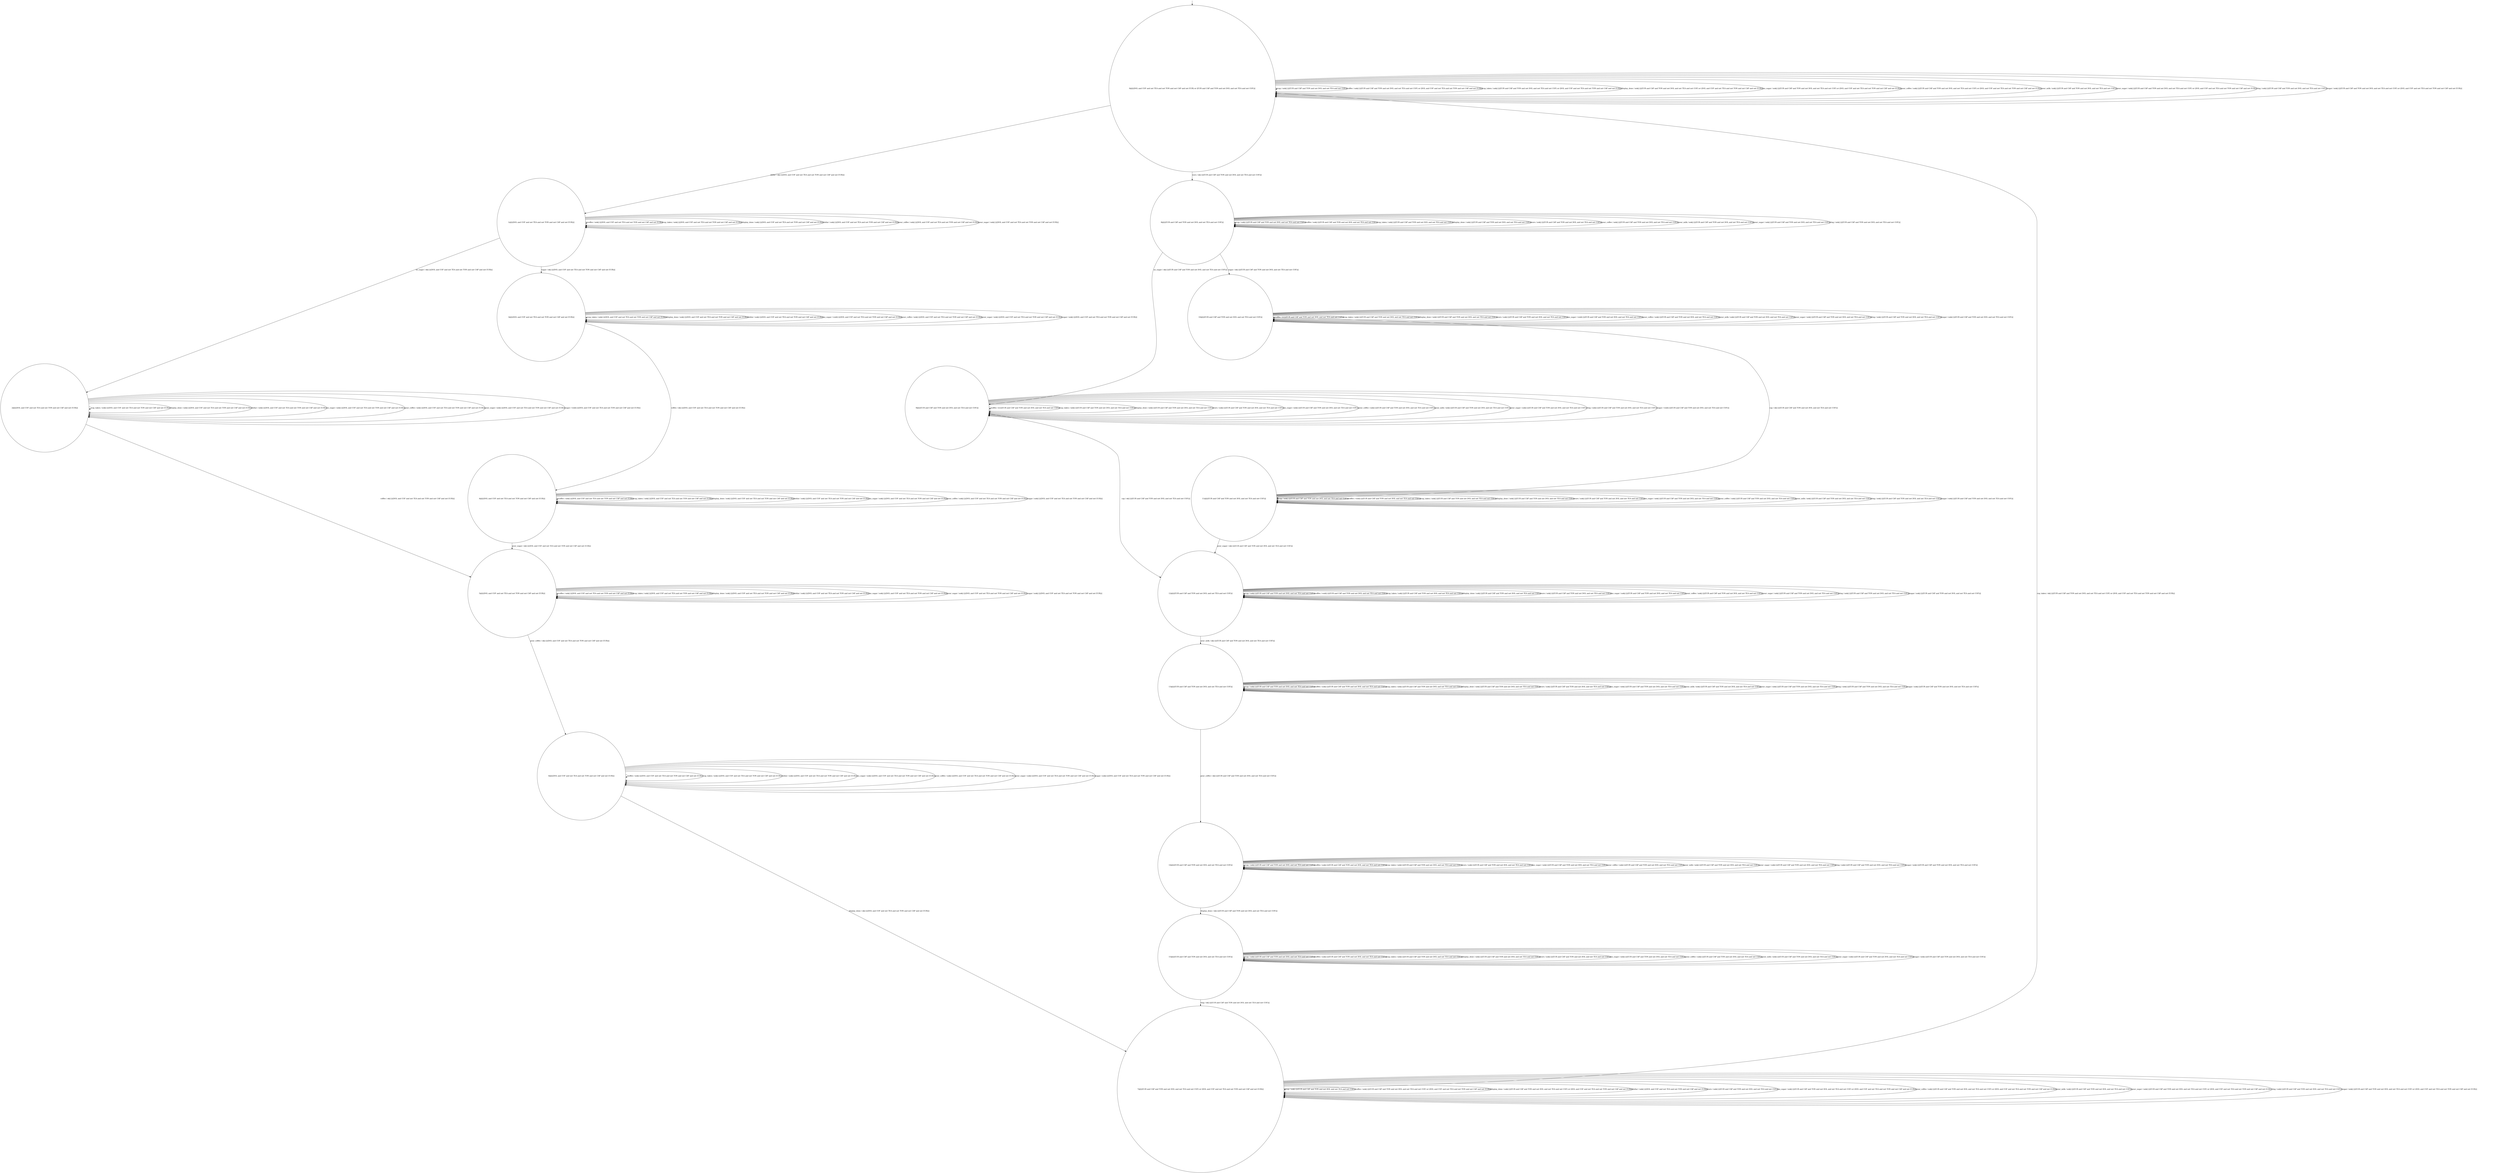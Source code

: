 digraph g {
	edge [lblstyle="above, sloped"];
	s0 [shape="circle" label="0@[((DOL and COF and not TEA and not TON and not CAP and not EUR) or (EUR and CAP and TON and not DOL and not TEA and not COF))]"];
	s1 [shape="circle" label="1@[((DOL and COF and not TEA and not TON and not CAP and not EUR))]"];
	s2 [shape="circle" label="2@[((DOL and COF and not TEA and not TON and not CAP and not EUR))]"];
	s3 [shape="circle" label="3@[((DOL and COF and not TEA and not TON and not CAP and not EUR))]"];
	s4 [shape="circle" label="4@[((DOL and COF and not TEA and not TON and not CAP and not EUR))]"];
	s5 [shape="circle" label="5@[((DOL and COF and not TEA and not TON and not CAP and not EUR))]"];
	s6 [shape="circle" label="6@[((DOL and COF and not TEA and not TON and not CAP and not EUR))]"];
	s7 [shape="circle" label="7@[((EUR and CAP and TON and not DOL and not TEA and not COF) or (DOL and COF and not TEA and not TON and not CAP and not EUR))]"];
	s8 [shape="circle" label="8@[((EUR and CAP and TON and not DOL and not TEA and not COF))]"];
	s9 [shape="circle" label="9@[((EUR and CAP and TON and not DOL and not TEA and not COF))]"];
	s10 [shape="circle" label="10@[((EUR and CAP and TON and not DOL and not TEA and not COF))]"];
	s11 [shape="circle" label="11@[((EUR and CAP and TON and not DOL and not TEA and not COF))]"];
	s12 [shape="circle" label="12@[((EUR and CAP and TON and not DOL and not TEA and not COF))]"];
	s13 [shape="circle" label="13@[((EUR and CAP and TON and not DOL and not TEA and not COF))]"];
	s14 [shape="circle" label="14@[((EUR and CAP and TON and not DOL and not TEA and not COF))]"];
	s15 [shape="circle" label="15@[((EUR and CAP and TON and not DOL and not TEA and not COF))]"];
	s0 -> s0 [label="cap / nok() [((EUR and CAP and TON and not DOL and not TEA and not COF))]"];
	s0 -> s0 [label="coffee / nok() [((EUR and CAP and TON and not DOL and not TEA and not COF) or (DOL and COF and not TEA and not TON and not CAP and not EUR))]"];
	s0 -> s0 [label="cup_taken / nok() [((EUR and CAP and TON and not DOL and not TEA and not COF) or (DOL and COF and not TEA and not TON and not CAP and not EUR))]"];
	s0 -> s0 [label="display_done / nok() [((EUR and CAP and TON and not DOL and not TEA and not COF) or (DOL and COF and not TEA and not TON and not CAP and not EUR))]"];
	s0 -> s1 [label="dollar / ok() [((DOL and COF and not TEA and not TON and not CAP and not EUR))]"];
	s0 -> s8 [label="euro / ok() [((EUR and CAP and TON and not DOL and not TEA and not COF))]"];
	s0 -> s0 [label="no_sugar / nok() [((EUR and CAP and TON and not DOL and not TEA and not COF) or (DOL and COF and not TEA and not TON and not CAP and not EUR))]"];
	s0 -> s0 [label="pour_coffee / nok() [((EUR and CAP and TON and not DOL and not TEA and not COF) or (DOL and COF and not TEA and not TON and not CAP and not EUR))]"];
	s0 -> s0 [label="pour_milk / nok() [((EUR and CAP and TON and not DOL and not TEA and not COF))]"];
	s0 -> s0 [label="pour_sugar / nok() [((EUR and CAP and TON and not DOL and not TEA and not COF) or (DOL and COF and not TEA and not TON and not CAP and not EUR))]"];
	s0 -> s0 [label="ring / nok() [((EUR and CAP and TON and not DOL and not TEA and not COF))]"];
	s0 -> s0 [label="sugar / nok() [((EUR and CAP and TON and not DOL and not TEA and not COF) or (DOL and COF and not TEA and not TON and not CAP and not EUR))]"];
	s1 -> s1 [label="coffee / nok() [((DOL and COF and not TEA and not TON and not CAP and not EUR))]"];
	s1 -> s1 [label="cup_taken / nok() [((DOL and COF and not TEA and not TON and not CAP and not EUR))]"];
	s1 -> s1 [label="display_done / nok() [((DOL and COF and not TEA and not TON and not CAP and not EUR))]"];
	s1 -> s1 [label="dollar / nok() [((DOL and COF and not TEA and not TON and not CAP and not EUR))]"];
	s1 -> s2 [label="no_sugar / ok() [((DOL and COF and not TEA and not TON and not CAP and not EUR))]"];
	s1 -> s1 [label="pour_coffee / nok() [((DOL and COF and not TEA and not TON and not CAP and not EUR))]"];
	s1 -> s1 [label="pour_sugar / nok() [((DOL and COF and not TEA and not TON and not CAP and not EUR))]"];
	s1 -> s3 [label="sugar / ok() [((DOL and COF and not TEA and not TON and not CAP and not EUR))]"];
	s2 -> s5 [label="coffee / ok() [((DOL and COF and not TEA and not TON and not CAP and not EUR))]"];
	s2 -> s2 [label="cup_taken / nok() [((DOL and COF and not TEA and not TON and not CAP and not EUR))]"];
	s2 -> s2 [label="display_done / nok() [((DOL and COF and not TEA and not TON and not CAP and not EUR))]"];
	s2 -> s2 [label="dollar / nok() [((DOL and COF and not TEA and not TON and not CAP and not EUR))]"];
	s2 -> s2 [label="no_sugar / nok() [((DOL and COF and not TEA and not TON and not CAP and not EUR))]"];
	s2 -> s2 [label="pour_coffee / nok() [((DOL and COF and not TEA and not TON and not CAP and not EUR))]"];
	s2 -> s2 [label="pour_sugar / nok() [((DOL and COF and not TEA and not TON and not CAP and not EUR))]"];
	s2 -> s2 [label="sugar / void() [((DOL and COF and not TEA and not TON and not CAP and not EUR))]"];
	s3 -> s4 [label="coffee / ok() [((DOL and COF and not TEA and not TON and not CAP and not EUR))]"];
	s3 -> s3 [label="cup_taken / nok() [((DOL and COF and not TEA and not TON and not CAP and not EUR))]"];
	s3 -> s3 [label="display_done / nok() [((DOL and COF and not TEA and not TON and not CAP and not EUR))]"];
	s3 -> s3 [label="dollar / nok() [((DOL and COF and not TEA and not TON and not CAP and not EUR))]"];
	s3 -> s3 [label="no_sugar / void() [((DOL and COF and not TEA and not TON and not CAP and not EUR))]"];
	s3 -> s3 [label="pour_coffee / nok() [((DOL and COF and not TEA and not TON and not CAP and not EUR))]"];
	s3 -> s3 [label="pour_sugar / nok() [((DOL and COF and not TEA and not TON and not CAP and not EUR))]"];
	s3 -> s3 [label="sugar / nok() [((DOL and COF and not TEA and not TON and not CAP and not EUR))]"];
	s4 -> s4 [label="coffee / nok() [((DOL and COF and not TEA and not TON and not CAP and not EUR))]"];
	s4 -> s4 [label="cup_taken / nok() [((DOL and COF and not TEA and not TON and not CAP and not EUR))]"];
	s4 -> s4 [label="display_done / nok() [((DOL and COF and not TEA and not TON and not CAP and not EUR))]"];
	s4 -> s4 [label="dollar / nok() [((DOL and COF and not TEA and not TON and not CAP and not EUR))]"];
	s4 -> s4 [label="no_sugar / nok() [((DOL and COF and not TEA and not TON and not CAP and not EUR))]"];
	s4 -> s4 [label="pour_coffee / nok() [((DOL and COF and not TEA and not TON and not CAP and not EUR))]"];
	s4 -> s5 [label="pour_sugar / ok() [((DOL and COF and not TEA and not TON and not CAP and not EUR))]"];
	s4 -> s4 [label="sugar / nok() [((DOL and COF and not TEA and not TON and not CAP and not EUR))]"];
	s5 -> s5 [label="coffee / nok() [((DOL and COF and not TEA and not TON and not CAP and not EUR))]"];
	s5 -> s5 [label="cup_taken / nok() [((DOL and COF and not TEA and not TON and not CAP and not EUR))]"];
	s5 -> s5 [label="display_done / nok() [((DOL and COF and not TEA and not TON and not CAP and not EUR))]"];
	s5 -> s5 [label="dollar / nok() [((DOL and COF and not TEA and not TON and not CAP and not EUR))]"];
	s5 -> s5 [label="no_sugar / nok() [((DOL and COF and not TEA and not TON and not CAP and not EUR))]"];
	s5 -> s6 [label="pour_coffee / ok() [((DOL and COF and not TEA and not TON and not CAP and not EUR))]"];
	s5 -> s5 [label="pour_sugar / nok() [((DOL and COF and not TEA and not TON and not CAP and not EUR))]"];
	s5 -> s5 [label="sugar / nok() [((DOL and COF and not TEA and not TON and not CAP and not EUR))]"];
	s6 -> s6 [label="coffee / nok() [((DOL and COF and not TEA and not TON and not CAP and not EUR))]"];
	s6 -> s6 [label="cup_taken / nok() [((DOL and COF and not TEA and not TON and not CAP and not EUR))]"];
	s6 -> s7 [label="display_done / ok() [((DOL and COF and not TEA and not TON and not CAP and not EUR))]"];
	s6 -> s6 [label="dollar / nok() [((DOL and COF and not TEA and not TON and not CAP and not EUR))]"];
	s6 -> s6 [label="no_sugar / nok() [((DOL and COF and not TEA and not TON and not CAP and not EUR))]"];
	s6 -> s6 [label="pour_coffee / nok() [((DOL and COF and not TEA and not TON and not CAP and not EUR))]"];
	s6 -> s6 [label="pour_sugar / nok() [((DOL and COF and not TEA and not TON and not CAP and not EUR))]"];
	s6 -> s6 [label="sugar / nok() [((DOL and COF and not TEA and not TON and not CAP and not EUR))]"];
	s7 -> s7 [label="cap / nok() [((EUR and CAP and TON and not DOL and not TEA and not COF))]"];
	s7 -> s7 [label="coffee / nok() [((EUR and CAP and TON and not DOL and not TEA and not COF) or (DOL and COF and not TEA and not TON and not CAP and not EUR))]"];
	s7 -> s0 [label="cup_taken / ok() [((EUR and CAP and TON and not DOL and not TEA and not COF) or (DOL and COF and not TEA and not TON and not CAP and not EUR))]"];
	s7 -> s7 [label="display_done / nok() [((EUR and CAP and TON and not DOL and not TEA and not COF) or (DOL and COF and not TEA and not TON and not CAP and not EUR))]"];
	s7 -> s7 [label="dollar / nok() [((DOL and COF and not TEA and not TON and not CAP and not EUR))]"];
	s7 -> s7 [label="euro / nok() [((EUR and CAP and TON and not DOL and not TEA and not COF))]"];
	s7 -> s7 [label="no_sugar / nok() [((EUR and CAP and TON and not DOL and not TEA and not COF) or (DOL and COF and not TEA and not TON and not CAP and not EUR))]"];
	s7 -> s7 [label="pour_coffee / nok() [((EUR and CAP and TON and not DOL and not TEA and not COF) or (DOL and COF and not TEA and not TON and not CAP and not EUR))]"];
	s7 -> s7 [label="pour_milk / nok() [((EUR and CAP and TON and not DOL and not TEA and not COF))]"];
	s7 -> s7 [label="pour_sugar / nok() [((EUR and CAP and TON and not DOL and not TEA and not COF) or (DOL and COF and not TEA and not TON and not CAP and not EUR))]"];
	s7 -> s7 [label="ring / nok() [((EUR and CAP and TON and not DOL and not TEA and not COF))]"];
	s7 -> s7 [label="sugar / nok() [((EUR and CAP and TON and not DOL and not TEA and not COF) or (DOL and COF and not TEA and not TON and not CAP and not EUR))]"];
	s8 -> s8 [label="cap / nok() [((EUR and CAP and TON and not DOL and not TEA and not COF))]"];
	s8 -> s8 [label="coffee / nok() [((EUR and CAP and TON and not DOL and not TEA and not COF))]"];
	s8 -> s8 [label="cup_taken / nok() [((EUR and CAP and TON and not DOL and not TEA and not COF))]"];
	s8 -> s8 [label="display_done / nok() [((EUR and CAP and TON and not DOL and not TEA and not COF))]"];
	s8 -> s8 [label="euro / nok() [((EUR and CAP and TON and not DOL and not TEA and not COF))]"];
	s8 -> s9 [label="no_sugar / ok() [((EUR and CAP and TON and not DOL and not TEA and not COF))]"];
	s8 -> s8 [label="pour_coffee / nok() [((EUR and CAP and TON and not DOL and not TEA and not COF))]"];
	s8 -> s8 [label="pour_milk / nok() [((EUR and CAP and TON and not DOL and not TEA and not COF))]"];
	s8 -> s8 [label="pour_sugar / nok() [((EUR and CAP and TON and not DOL and not TEA and not COF))]"];
	s8 -> s8 [label="ring / nok() [((EUR and CAP and TON and not DOL and not TEA and not COF))]"];
	s8 -> s10 [label="sugar / ok() [((EUR and CAP and TON and not DOL and not TEA and not COF))]"];
	s9 -> s12 [label="cap / ok() [((EUR and CAP and TON and not DOL and not TEA and not COF))]"];
	s9 -> s9 [label="coffee / Ω [((EUR and CAP and TON and not DOL and not TEA and not COF))]"];
	s9 -> s9 [label="cup_taken / nok() [((EUR and CAP and TON and not DOL and not TEA and not COF))]"];
	s9 -> s9 [label="display_done / nok() [((EUR and CAP and TON and not DOL and not TEA and not COF))]"];
	s9 -> s9 [label="euro / nok() [((EUR and CAP and TON and not DOL and not TEA and not COF))]"];
	s9 -> s9 [label="no_sugar / nok() [((EUR and CAP and TON and not DOL and not TEA and not COF))]"];
	s9 -> s9 [label="pour_coffee / nok() [((EUR and CAP and TON and not DOL and not TEA and not COF))]"];
	s9 -> s9 [label="pour_milk / nok() [((EUR and CAP and TON and not DOL and not TEA and not COF))]"];
	s9 -> s9 [label="pour_sugar / nok() [((EUR and CAP and TON and not DOL and not TEA and not COF))]"];
	s9 -> s9 [label="ring / nok() [((EUR and CAP and TON and not DOL and not TEA and not COF))]"];
	s9 -> s9 [label="sugar / void() [((EUR and CAP and TON and not DOL and not TEA and not COF))]"];
	s10 -> s11 [label="cap / ok() [((EUR and CAP and TON and not DOL and not TEA and not COF))]"];
	s10 -> s10 [label="coffee / Ω [((EUR and CAP and TON and not DOL and not TEA and not COF))]"];
	s10 -> s10 [label="cup_taken / nok() [((EUR and CAP and TON and not DOL and not TEA and not COF))]"];
	s10 -> s10 [label="display_done / nok() [((EUR and CAP and TON and not DOL and not TEA and not COF))]"];
	s10 -> s10 [label="euro / nok() [((EUR and CAP and TON and not DOL and not TEA and not COF))]"];
	s10 -> s10 [label="no_sugar / void() [((EUR and CAP and TON and not DOL and not TEA and not COF))]"];
	s10 -> s10 [label="pour_coffee / nok() [((EUR and CAP and TON and not DOL and not TEA and not COF))]"];
	s10 -> s10 [label="pour_milk / nok() [((EUR and CAP and TON and not DOL and not TEA and not COF))]"];
	s10 -> s10 [label="pour_sugar / nok() [((EUR and CAP and TON and not DOL and not TEA and not COF))]"];
	s10 -> s10 [label="ring / nok() [((EUR and CAP and TON and not DOL and not TEA and not COF))]"];
	s10 -> s10 [label="sugar / nok() [((EUR and CAP and TON and not DOL and not TEA and not COF))]"];
	s11 -> s11 [label="cap / nok() [((EUR and CAP and TON and not DOL and not TEA and not COF))]"];
	s11 -> s11 [label="coffee / void() [((EUR and CAP and TON and not DOL and not TEA and not COF))]"];
	s11 -> s11 [label="cup_taken / nok() [((EUR and CAP and TON and not DOL and not TEA and not COF))]"];
	s11 -> s11 [label="display_done / nok() [((EUR and CAP and TON and not DOL and not TEA and not COF))]"];
	s11 -> s11 [label="euro / nok() [((EUR and CAP and TON and not DOL and not TEA and not COF))]"];
	s11 -> s11 [label="no_sugar / nok() [((EUR and CAP and TON and not DOL and not TEA and not COF))]"];
	s11 -> s11 [label="pour_coffee / nok() [((EUR and CAP and TON and not DOL and not TEA and not COF))]"];
	s11 -> s11 [label="pour_milk / nok() [((EUR and CAP and TON and not DOL and not TEA and not COF))]"];
	s11 -> s12 [label="pour_sugar / ok() [((EUR and CAP and TON and not DOL and not TEA and not COF))]"];
	s11 -> s11 [label="ring / nok() [((EUR and CAP and TON and not DOL and not TEA and not COF))]"];
	s11 -> s11 [label="sugar / nok() [((EUR and CAP and TON and not DOL and not TEA and not COF))]"];
	s12 -> s12 [label="cap / nok() [((EUR and CAP and TON and not DOL and not TEA and not COF))]"];
	s12 -> s12 [label="coffee / void() [((EUR and CAP and TON and not DOL and not TEA and not COF))]"];
	s12 -> s12 [label="cup_taken / nok() [((EUR and CAP and TON and not DOL and not TEA and not COF))]"];
	s12 -> s12 [label="display_done / nok() [((EUR and CAP and TON and not DOL and not TEA and not COF))]"];
	s12 -> s12 [label="euro / nok() [((EUR and CAP and TON and not DOL and not TEA and not COF))]"];
	s12 -> s12 [label="no_sugar / nok() [((EUR and CAP and TON and not DOL and not TEA and not COF))]"];
	s12 -> s12 [label="pour_coffee / nok() [((EUR and CAP and TON and not DOL and not TEA and not COF))]"];
	s12 -> s13 [label="pour_milk / ok() [((EUR and CAP and TON and not DOL and not TEA and not COF))]"];
	s12 -> s12 [label="pour_sugar / nok() [((EUR and CAP and TON and not DOL and not TEA and not COF))]"];
	s12 -> s12 [label="ring / nok() [((EUR and CAP and TON and not DOL and not TEA and not COF))]"];
	s12 -> s12 [label="sugar / nok() [((EUR and CAP and TON and not DOL and not TEA and not COF))]"];
	s13 -> s13 [label="cap / nok() [((EUR and CAP and TON and not DOL and not TEA and not COF))]"];
	s13 -> s13 [label="coffee / nok() [((EUR and CAP and TON and not DOL and not TEA and not COF))]"];
	s13 -> s13 [label="cup_taken / nok() [((EUR and CAP and TON and not DOL and not TEA and not COF))]"];
	s13 -> s13 [label="display_done / nok() [((EUR and CAP and TON and not DOL and not TEA and not COF))]"];
	s13 -> s13 [label="euro / nok() [((EUR and CAP and TON and not DOL and not TEA and not COF))]"];
	s13 -> s13 [label="no_sugar / nok() [((EUR and CAP and TON and not DOL and not TEA and not COF))]"];
	s13 -> s14 [label="pour_coffee / ok() [((EUR and CAP and TON and not DOL and not TEA and not COF))]"];
	s13 -> s13 [label="pour_milk / nok() [((EUR and CAP and TON and not DOL and not TEA and not COF))]"];
	s13 -> s13 [label="pour_sugar / nok() [((EUR and CAP and TON and not DOL and not TEA and not COF))]"];
	s13 -> s13 [label="ring / nok() [((EUR and CAP and TON and not DOL and not TEA and not COF))]"];
	s13 -> s13 [label="sugar / nok() [((EUR and CAP and TON and not DOL and not TEA and not COF))]"];
	s14 -> s14 [label="cap / nok() [((EUR and CAP and TON and not DOL and not TEA and not COF))]"];
	s14 -> s14 [label="coffee / nok() [((EUR and CAP and TON and not DOL and not TEA and not COF))]"];
	s14 -> s14 [label="cup_taken / nok() [((EUR and CAP and TON and not DOL and not TEA and not COF))]"];
	s14 -> s15 [label="display_done / ok() [((EUR and CAP and TON and not DOL and not TEA and not COF))]"];
	s14 -> s14 [label="euro / nok() [((EUR and CAP and TON and not DOL and not TEA and not COF))]"];
	s14 -> s14 [label="no_sugar / nok() [((EUR and CAP and TON and not DOL and not TEA and not COF))]"];
	s14 -> s14 [label="pour_coffee / nok() [((EUR and CAP and TON and not DOL and not TEA and not COF))]"];
	s14 -> s14 [label="pour_milk / nok() [((EUR and CAP and TON and not DOL and not TEA and not COF))]"];
	s14 -> s14 [label="pour_sugar / nok() [((EUR and CAP and TON and not DOL and not TEA and not COF))]"];
	s14 -> s14 [label="ring / nok() [((EUR and CAP and TON and not DOL and not TEA and not COF))]"];
	s14 -> s14 [label="sugar / nok() [((EUR and CAP and TON and not DOL and not TEA and not COF))]"];
	s15 -> s15 [label="cap / nok() [((EUR and CAP and TON and not DOL and not TEA and not COF))]"];
	s15 -> s15 [label="coffee / nok() [((EUR and CAP and TON and not DOL and not TEA and not COF))]"];
	s15 -> s15 [label="cup_taken / nok() [((EUR and CAP and TON and not DOL and not TEA and not COF))]"];
	s15 -> s15 [label="display_done / nok() [((EUR and CAP and TON and not DOL and not TEA and not COF))]"];
	s15 -> s15 [label="euro / nok() [((EUR and CAP and TON and not DOL and not TEA and not COF))]"];
	s15 -> s15 [label="no_sugar / nok() [((EUR and CAP and TON and not DOL and not TEA and not COF))]"];
	s15 -> s15 [label="pour_coffee / nok() [((EUR and CAP and TON and not DOL and not TEA and not COF))]"];
	s15 -> s15 [label="pour_milk / nok() [((EUR and CAP and TON and not DOL and not TEA and not COF))]"];
	s15 -> s15 [label="pour_sugar / nok() [((EUR and CAP and TON and not DOL and not TEA and not COF))]"];
	s15 -> s7 [label="ring / ok() [((EUR and CAP and TON and not DOL and not TEA and not COF))]"];
	s15 -> s15 [label="sugar / nok() [((EUR and CAP and TON and not DOL and not TEA and not COF))]"];
	__start0 [label="" shape="none" width="0" height="0"];
	__start0 -> s0;
}